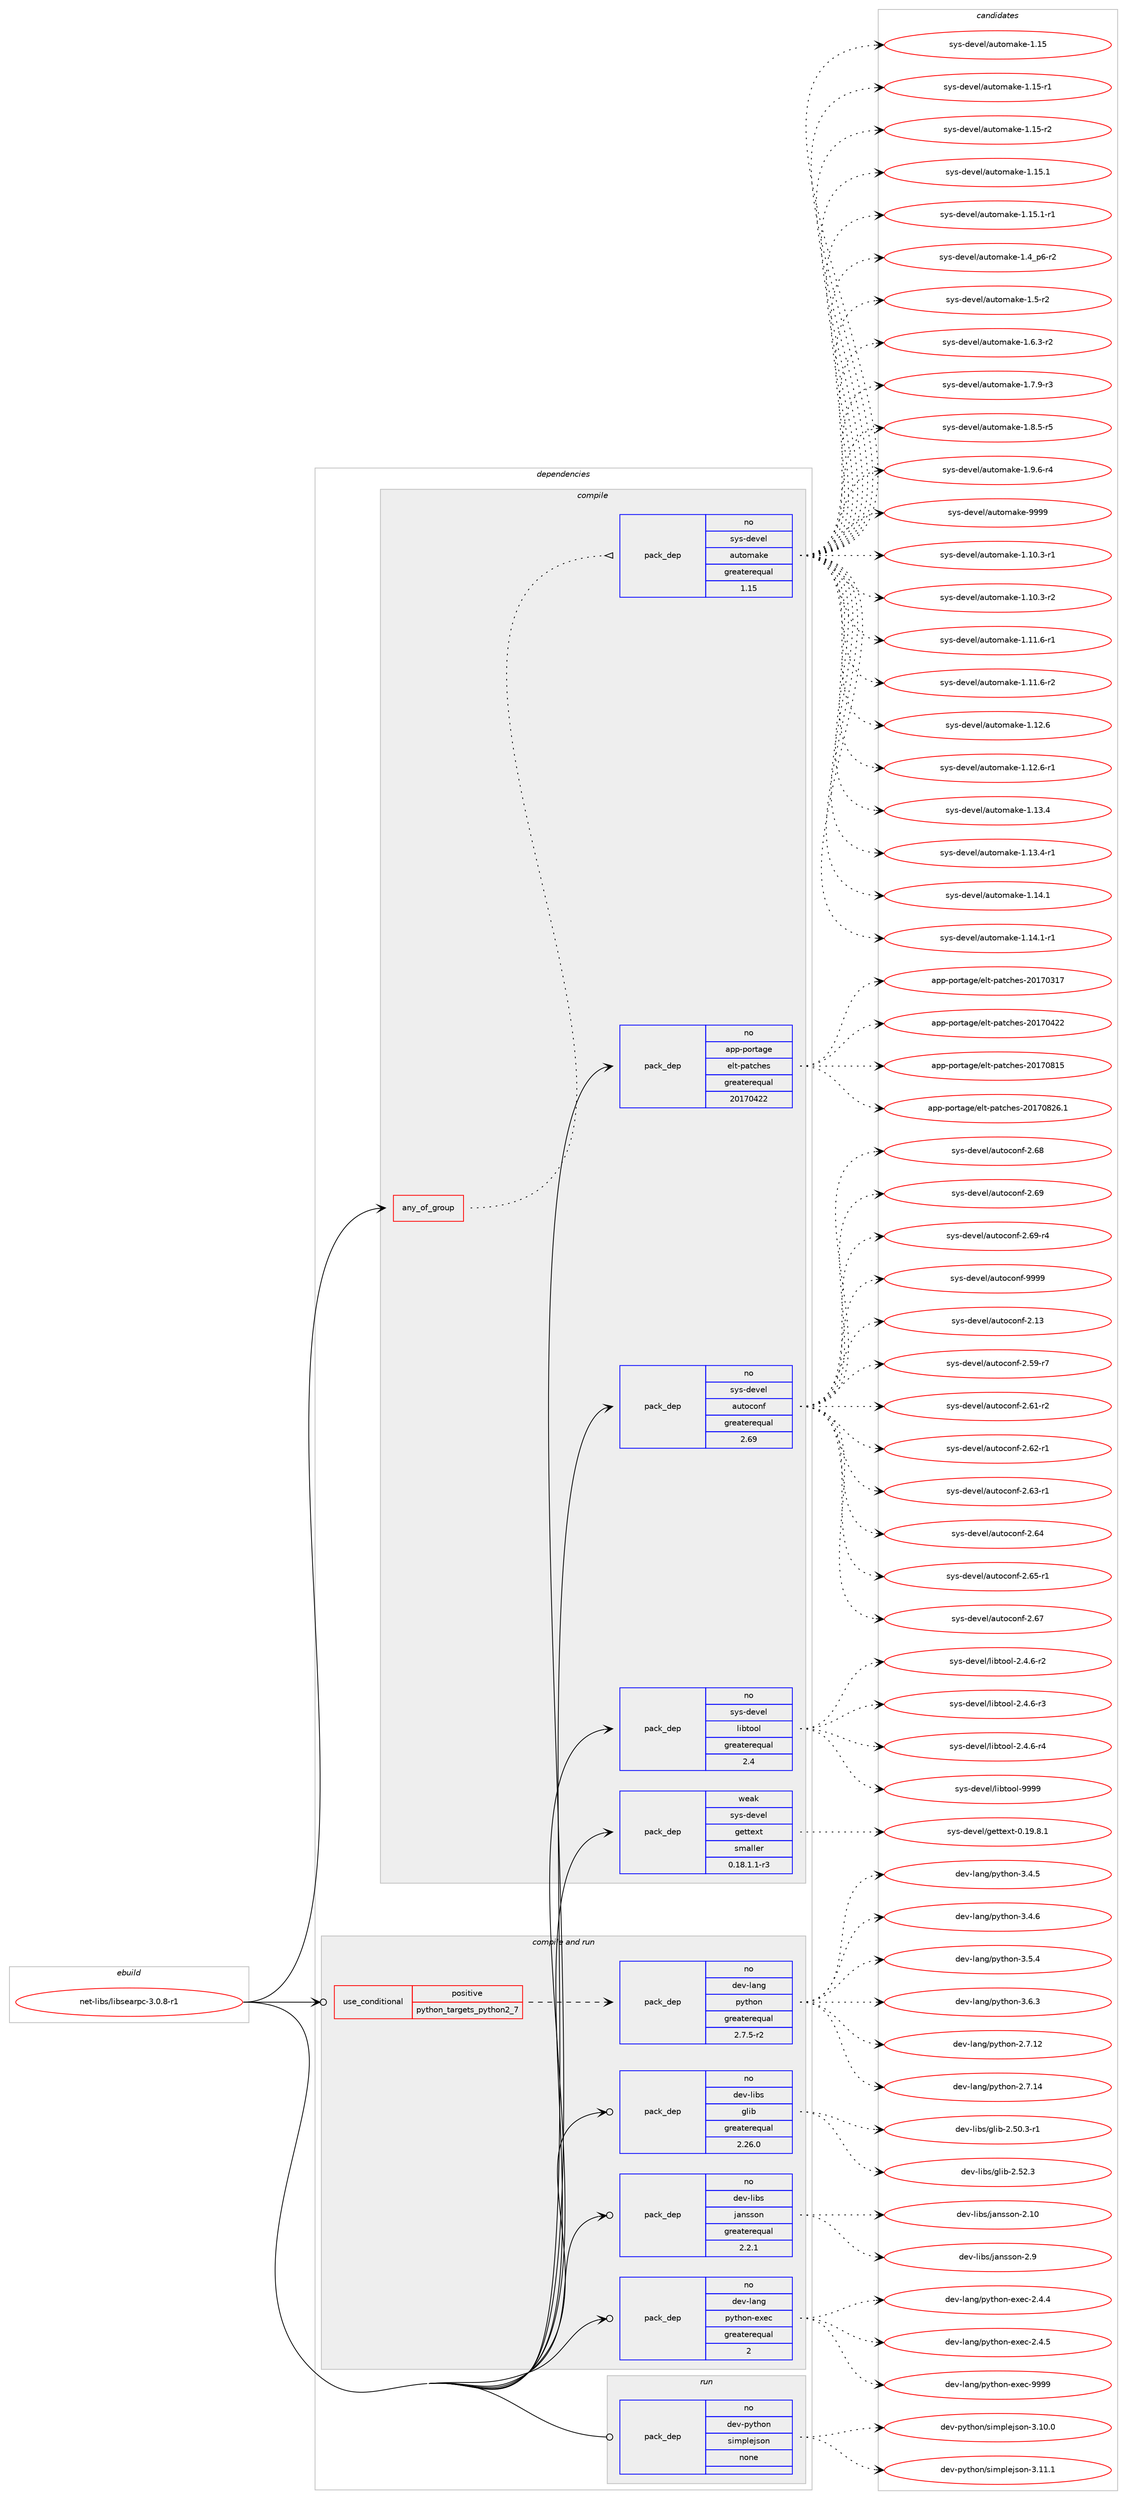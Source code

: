 digraph prolog {

# *************
# Graph options
# *************

newrank=true;
concentrate=true;
compound=true;
graph [rankdir=LR,fontname=Helvetica,fontsize=10,ranksep=1.5];#, ranksep=2.5, nodesep=0.2];
edge  [arrowhead=vee];
node  [fontname=Helvetica,fontsize=10];

# **********
# The ebuild
# **********

subgraph cluster_leftcol {
color=gray;
rank=same;
label=<<i>ebuild</i>>;
id [label="net-libs/libsearpc-3.0.8-r1", color=red, width=4, href="../net-libs/libsearpc-3.0.8-r1.svg"];
}

# ****************
# The dependencies
# ****************

subgraph cluster_midcol {
color=gray;
label=<<i>dependencies</i>>;
subgraph cluster_compile {
fillcolor="#eeeeee";
style=filled;
label=<<i>compile</i>>;
subgraph any6792 {
dependency417821 [label=<<TABLE BORDER="0" CELLBORDER="1" CELLSPACING="0" CELLPADDING="4"><TR><TD CELLPADDING="10">any_of_group</TD></TR></TABLE>>, shape=none, color=red];subgraph pack307522 {
dependency417822 [label=<<TABLE BORDER="0" CELLBORDER="1" CELLSPACING="0" CELLPADDING="4" WIDTH="220"><TR><TD ROWSPAN="6" CELLPADDING="30">pack_dep</TD></TR><TR><TD WIDTH="110">no</TD></TR><TR><TD>sys-devel</TD></TR><TR><TD>automake</TD></TR><TR><TD>greaterequal</TD></TR><TR><TD>1.15</TD></TR></TABLE>>, shape=none, color=blue];
}
dependency417821:e -> dependency417822:w [weight=20,style="dotted",arrowhead="oinv"];
}
id:e -> dependency417821:w [weight=20,style="solid",arrowhead="vee"];
subgraph pack307523 {
dependency417823 [label=<<TABLE BORDER="0" CELLBORDER="1" CELLSPACING="0" CELLPADDING="4" WIDTH="220"><TR><TD ROWSPAN="6" CELLPADDING="30">pack_dep</TD></TR><TR><TD WIDTH="110">no</TD></TR><TR><TD>app-portage</TD></TR><TR><TD>elt-patches</TD></TR><TR><TD>greaterequal</TD></TR><TR><TD>20170422</TD></TR></TABLE>>, shape=none, color=blue];
}
id:e -> dependency417823:w [weight=20,style="solid",arrowhead="vee"];
subgraph pack307524 {
dependency417824 [label=<<TABLE BORDER="0" CELLBORDER="1" CELLSPACING="0" CELLPADDING="4" WIDTH="220"><TR><TD ROWSPAN="6" CELLPADDING="30">pack_dep</TD></TR><TR><TD WIDTH="110">no</TD></TR><TR><TD>sys-devel</TD></TR><TR><TD>autoconf</TD></TR><TR><TD>greaterequal</TD></TR><TR><TD>2.69</TD></TR></TABLE>>, shape=none, color=blue];
}
id:e -> dependency417824:w [weight=20,style="solid",arrowhead="vee"];
subgraph pack307525 {
dependency417825 [label=<<TABLE BORDER="0" CELLBORDER="1" CELLSPACING="0" CELLPADDING="4" WIDTH="220"><TR><TD ROWSPAN="6" CELLPADDING="30">pack_dep</TD></TR><TR><TD WIDTH="110">no</TD></TR><TR><TD>sys-devel</TD></TR><TR><TD>libtool</TD></TR><TR><TD>greaterequal</TD></TR><TR><TD>2.4</TD></TR></TABLE>>, shape=none, color=blue];
}
id:e -> dependency417825:w [weight=20,style="solid",arrowhead="vee"];
subgraph pack307526 {
dependency417826 [label=<<TABLE BORDER="0" CELLBORDER="1" CELLSPACING="0" CELLPADDING="4" WIDTH="220"><TR><TD ROWSPAN="6" CELLPADDING="30">pack_dep</TD></TR><TR><TD WIDTH="110">weak</TD></TR><TR><TD>sys-devel</TD></TR><TR><TD>gettext</TD></TR><TR><TD>smaller</TD></TR><TR><TD>0.18.1.1-r3</TD></TR></TABLE>>, shape=none, color=blue];
}
id:e -> dependency417826:w [weight=20,style="solid",arrowhead="vee"];
}
subgraph cluster_compileandrun {
fillcolor="#eeeeee";
style=filled;
label=<<i>compile and run</i>>;
subgraph cond103315 {
dependency417827 [label=<<TABLE BORDER="0" CELLBORDER="1" CELLSPACING="0" CELLPADDING="4"><TR><TD ROWSPAN="3" CELLPADDING="10">use_conditional</TD></TR><TR><TD>positive</TD></TR><TR><TD>python_targets_python2_7</TD></TR></TABLE>>, shape=none, color=red];
subgraph pack307527 {
dependency417828 [label=<<TABLE BORDER="0" CELLBORDER="1" CELLSPACING="0" CELLPADDING="4" WIDTH="220"><TR><TD ROWSPAN="6" CELLPADDING="30">pack_dep</TD></TR><TR><TD WIDTH="110">no</TD></TR><TR><TD>dev-lang</TD></TR><TR><TD>python</TD></TR><TR><TD>greaterequal</TD></TR><TR><TD>2.7.5-r2</TD></TR></TABLE>>, shape=none, color=blue];
}
dependency417827:e -> dependency417828:w [weight=20,style="dashed",arrowhead="vee"];
}
id:e -> dependency417827:w [weight=20,style="solid",arrowhead="odotvee"];
subgraph pack307528 {
dependency417829 [label=<<TABLE BORDER="0" CELLBORDER="1" CELLSPACING="0" CELLPADDING="4" WIDTH="220"><TR><TD ROWSPAN="6" CELLPADDING="30">pack_dep</TD></TR><TR><TD WIDTH="110">no</TD></TR><TR><TD>dev-lang</TD></TR><TR><TD>python-exec</TD></TR><TR><TD>greaterequal</TD></TR><TR><TD>2</TD></TR></TABLE>>, shape=none, color=blue];
}
id:e -> dependency417829:w [weight=20,style="solid",arrowhead="odotvee"];
subgraph pack307529 {
dependency417830 [label=<<TABLE BORDER="0" CELLBORDER="1" CELLSPACING="0" CELLPADDING="4" WIDTH="220"><TR><TD ROWSPAN="6" CELLPADDING="30">pack_dep</TD></TR><TR><TD WIDTH="110">no</TD></TR><TR><TD>dev-libs</TD></TR><TR><TD>glib</TD></TR><TR><TD>greaterequal</TD></TR><TR><TD>2.26.0</TD></TR></TABLE>>, shape=none, color=blue];
}
id:e -> dependency417830:w [weight=20,style="solid",arrowhead="odotvee"];
subgraph pack307530 {
dependency417831 [label=<<TABLE BORDER="0" CELLBORDER="1" CELLSPACING="0" CELLPADDING="4" WIDTH="220"><TR><TD ROWSPAN="6" CELLPADDING="30">pack_dep</TD></TR><TR><TD WIDTH="110">no</TD></TR><TR><TD>dev-libs</TD></TR><TR><TD>jansson</TD></TR><TR><TD>greaterequal</TD></TR><TR><TD>2.2.1</TD></TR></TABLE>>, shape=none, color=blue];
}
id:e -> dependency417831:w [weight=20,style="solid",arrowhead="odotvee"];
}
subgraph cluster_run {
fillcolor="#eeeeee";
style=filled;
label=<<i>run</i>>;
subgraph pack307531 {
dependency417832 [label=<<TABLE BORDER="0" CELLBORDER="1" CELLSPACING="0" CELLPADDING="4" WIDTH="220"><TR><TD ROWSPAN="6" CELLPADDING="30">pack_dep</TD></TR><TR><TD WIDTH="110">no</TD></TR><TR><TD>dev-python</TD></TR><TR><TD>simplejson</TD></TR><TR><TD>none</TD></TR><TR><TD></TD></TR></TABLE>>, shape=none, color=blue];
}
id:e -> dependency417832:w [weight=20,style="solid",arrowhead="odot"];
}
}

# **************
# The candidates
# **************

subgraph cluster_choices {
rank=same;
color=gray;
label=<<i>candidates</i>>;

subgraph choice307522 {
color=black;
nodesep=1;
choice11512111545100101118101108479711711611110997107101454946494846514511449 [label="sys-devel/automake-1.10.3-r1", color=red, width=4,href="../sys-devel/automake-1.10.3-r1.svg"];
choice11512111545100101118101108479711711611110997107101454946494846514511450 [label="sys-devel/automake-1.10.3-r2", color=red, width=4,href="../sys-devel/automake-1.10.3-r2.svg"];
choice11512111545100101118101108479711711611110997107101454946494946544511449 [label="sys-devel/automake-1.11.6-r1", color=red, width=4,href="../sys-devel/automake-1.11.6-r1.svg"];
choice11512111545100101118101108479711711611110997107101454946494946544511450 [label="sys-devel/automake-1.11.6-r2", color=red, width=4,href="../sys-devel/automake-1.11.6-r2.svg"];
choice1151211154510010111810110847971171161111099710710145494649504654 [label="sys-devel/automake-1.12.6", color=red, width=4,href="../sys-devel/automake-1.12.6.svg"];
choice11512111545100101118101108479711711611110997107101454946495046544511449 [label="sys-devel/automake-1.12.6-r1", color=red, width=4,href="../sys-devel/automake-1.12.6-r1.svg"];
choice1151211154510010111810110847971171161111099710710145494649514652 [label="sys-devel/automake-1.13.4", color=red, width=4,href="../sys-devel/automake-1.13.4.svg"];
choice11512111545100101118101108479711711611110997107101454946495146524511449 [label="sys-devel/automake-1.13.4-r1", color=red, width=4,href="../sys-devel/automake-1.13.4-r1.svg"];
choice1151211154510010111810110847971171161111099710710145494649524649 [label="sys-devel/automake-1.14.1", color=red, width=4,href="../sys-devel/automake-1.14.1.svg"];
choice11512111545100101118101108479711711611110997107101454946495246494511449 [label="sys-devel/automake-1.14.1-r1", color=red, width=4,href="../sys-devel/automake-1.14.1-r1.svg"];
choice115121115451001011181011084797117116111109971071014549464953 [label="sys-devel/automake-1.15", color=red, width=4,href="../sys-devel/automake-1.15.svg"];
choice1151211154510010111810110847971171161111099710710145494649534511449 [label="sys-devel/automake-1.15-r1", color=red, width=4,href="../sys-devel/automake-1.15-r1.svg"];
choice1151211154510010111810110847971171161111099710710145494649534511450 [label="sys-devel/automake-1.15-r2", color=red, width=4,href="../sys-devel/automake-1.15-r2.svg"];
choice1151211154510010111810110847971171161111099710710145494649534649 [label="sys-devel/automake-1.15.1", color=red, width=4,href="../sys-devel/automake-1.15.1.svg"];
choice11512111545100101118101108479711711611110997107101454946495346494511449 [label="sys-devel/automake-1.15.1-r1", color=red, width=4,href="../sys-devel/automake-1.15.1-r1.svg"];
choice115121115451001011181011084797117116111109971071014549465295112544511450 [label="sys-devel/automake-1.4_p6-r2", color=red, width=4,href="../sys-devel/automake-1.4_p6-r2.svg"];
choice11512111545100101118101108479711711611110997107101454946534511450 [label="sys-devel/automake-1.5-r2", color=red, width=4,href="../sys-devel/automake-1.5-r2.svg"];
choice115121115451001011181011084797117116111109971071014549465446514511450 [label="sys-devel/automake-1.6.3-r2", color=red, width=4,href="../sys-devel/automake-1.6.3-r2.svg"];
choice115121115451001011181011084797117116111109971071014549465546574511451 [label="sys-devel/automake-1.7.9-r3", color=red, width=4,href="../sys-devel/automake-1.7.9-r3.svg"];
choice115121115451001011181011084797117116111109971071014549465646534511453 [label="sys-devel/automake-1.8.5-r5", color=red, width=4,href="../sys-devel/automake-1.8.5-r5.svg"];
choice115121115451001011181011084797117116111109971071014549465746544511452 [label="sys-devel/automake-1.9.6-r4", color=red, width=4,href="../sys-devel/automake-1.9.6-r4.svg"];
choice115121115451001011181011084797117116111109971071014557575757 [label="sys-devel/automake-9999", color=red, width=4,href="../sys-devel/automake-9999.svg"];
dependency417822:e -> choice11512111545100101118101108479711711611110997107101454946494846514511449:w [style=dotted,weight="100"];
dependency417822:e -> choice11512111545100101118101108479711711611110997107101454946494846514511450:w [style=dotted,weight="100"];
dependency417822:e -> choice11512111545100101118101108479711711611110997107101454946494946544511449:w [style=dotted,weight="100"];
dependency417822:e -> choice11512111545100101118101108479711711611110997107101454946494946544511450:w [style=dotted,weight="100"];
dependency417822:e -> choice1151211154510010111810110847971171161111099710710145494649504654:w [style=dotted,weight="100"];
dependency417822:e -> choice11512111545100101118101108479711711611110997107101454946495046544511449:w [style=dotted,weight="100"];
dependency417822:e -> choice1151211154510010111810110847971171161111099710710145494649514652:w [style=dotted,weight="100"];
dependency417822:e -> choice11512111545100101118101108479711711611110997107101454946495146524511449:w [style=dotted,weight="100"];
dependency417822:e -> choice1151211154510010111810110847971171161111099710710145494649524649:w [style=dotted,weight="100"];
dependency417822:e -> choice11512111545100101118101108479711711611110997107101454946495246494511449:w [style=dotted,weight="100"];
dependency417822:e -> choice115121115451001011181011084797117116111109971071014549464953:w [style=dotted,weight="100"];
dependency417822:e -> choice1151211154510010111810110847971171161111099710710145494649534511449:w [style=dotted,weight="100"];
dependency417822:e -> choice1151211154510010111810110847971171161111099710710145494649534511450:w [style=dotted,weight="100"];
dependency417822:e -> choice1151211154510010111810110847971171161111099710710145494649534649:w [style=dotted,weight="100"];
dependency417822:e -> choice11512111545100101118101108479711711611110997107101454946495346494511449:w [style=dotted,weight="100"];
dependency417822:e -> choice115121115451001011181011084797117116111109971071014549465295112544511450:w [style=dotted,weight="100"];
dependency417822:e -> choice11512111545100101118101108479711711611110997107101454946534511450:w [style=dotted,weight="100"];
dependency417822:e -> choice115121115451001011181011084797117116111109971071014549465446514511450:w [style=dotted,weight="100"];
dependency417822:e -> choice115121115451001011181011084797117116111109971071014549465546574511451:w [style=dotted,weight="100"];
dependency417822:e -> choice115121115451001011181011084797117116111109971071014549465646534511453:w [style=dotted,weight="100"];
dependency417822:e -> choice115121115451001011181011084797117116111109971071014549465746544511452:w [style=dotted,weight="100"];
dependency417822:e -> choice115121115451001011181011084797117116111109971071014557575757:w [style=dotted,weight="100"];
}
subgraph choice307523 {
color=black;
nodesep=1;
choice97112112451121111141169710310147101108116451129711699104101115455048495548514955 [label="app-portage/elt-patches-20170317", color=red, width=4,href="../app-portage/elt-patches-20170317.svg"];
choice97112112451121111141169710310147101108116451129711699104101115455048495548525050 [label="app-portage/elt-patches-20170422", color=red, width=4,href="../app-portage/elt-patches-20170422.svg"];
choice97112112451121111141169710310147101108116451129711699104101115455048495548564953 [label="app-portage/elt-patches-20170815", color=red, width=4,href="../app-portage/elt-patches-20170815.svg"];
choice971121124511211111411697103101471011081164511297116991041011154550484955485650544649 [label="app-portage/elt-patches-20170826.1", color=red, width=4,href="../app-portage/elt-patches-20170826.1.svg"];
dependency417823:e -> choice97112112451121111141169710310147101108116451129711699104101115455048495548514955:w [style=dotted,weight="100"];
dependency417823:e -> choice97112112451121111141169710310147101108116451129711699104101115455048495548525050:w [style=dotted,weight="100"];
dependency417823:e -> choice97112112451121111141169710310147101108116451129711699104101115455048495548564953:w [style=dotted,weight="100"];
dependency417823:e -> choice971121124511211111411697103101471011081164511297116991041011154550484955485650544649:w [style=dotted,weight="100"];
}
subgraph choice307524 {
color=black;
nodesep=1;
choice115121115451001011181011084797117116111991111101024550464951 [label="sys-devel/autoconf-2.13", color=red, width=4,href="../sys-devel/autoconf-2.13.svg"];
choice1151211154510010111810110847971171161119911111010245504653574511455 [label="sys-devel/autoconf-2.59-r7", color=red, width=4,href="../sys-devel/autoconf-2.59-r7.svg"];
choice1151211154510010111810110847971171161119911111010245504654494511450 [label="sys-devel/autoconf-2.61-r2", color=red, width=4,href="../sys-devel/autoconf-2.61-r2.svg"];
choice1151211154510010111810110847971171161119911111010245504654504511449 [label="sys-devel/autoconf-2.62-r1", color=red, width=4,href="../sys-devel/autoconf-2.62-r1.svg"];
choice1151211154510010111810110847971171161119911111010245504654514511449 [label="sys-devel/autoconf-2.63-r1", color=red, width=4,href="../sys-devel/autoconf-2.63-r1.svg"];
choice115121115451001011181011084797117116111991111101024550465452 [label="sys-devel/autoconf-2.64", color=red, width=4,href="../sys-devel/autoconf-2.64.svg"];
choice1151211154510010111810110847971171161119911111010245504654534511449 [label="sys-devel/autoconf-2.65-r1", color=red, width=4,href="../sys-devel/autoconf-2.65-r1.svg"];
choice115121115451001011181011084797117116111991111101024550465455 [label="sys-devel/autoconf-2.67", color=red, width=4,href="../sys-devel/autoconf-2.67.svg"];
choice115121115451001011181011084797117116111991111101024550465456 [label="sys-devel/autoconf-2.68", color=red, width=4,href="../sys-devel/autoconf-2.68.svg"];
choice115121115451001011181011084797117116111991111101024550465457 [label="sys-devel/autoconf-2.69", color=red, width=4,href="../sys-devel/autoconf-2.69.svg"];
choice1151211154510010111810110847971171161119911111010245504654574511452 [label="sys-devel/autoconf-2.69-r4", color=red, width=4,href="../sys-devel/autoconf-2.69-r4.svg"];
choice115121115451001011181011084797117116111991111101024557575757 [label="sys-devel/autoconf-9999", color=red, width=4,href="../sys-devel/autoconf-9999.svg"];
dependency417824:e -> choice115121115451001011181011084797117116111991111101024550464951:w [style=dotted,weight="100"];
dependency417824:e -> choice1151211154510010111810110847971171161119911111010245504653574511455:w [style=dotted,weight="100"];
dependency417824:e -> choice1151211154510010111810110847971171161119911111010245504654494511450:w [style=dotted,weight="100"];
dependency417824:e -> choice1151211154510010111810110847971171161119911111010245504654504511449:w [style=dotted,weight="100"];
dependency417824:e -> choice1151211154510010111810110847971171161119911111010245504654514511449:w [style=dotted,weight="100"];
dependency417824:e -> choice115121115451001011181011084797117116111991111101024550465452:w [style=dotted,weight="100"];
dependency417824:e -> choice1151211154510010111810110847971171161119911111010245504654534511449:w [style=dotted,weight="100"];
dependency417824:e -> choice115121115451001011181011084797117116111991111101024550465455:w [style=dotted,weight="100"];
dependency417824:e -> choice115121115451001011181011084797117116111991111101024550465456:w [style=dotted,weight="100"];
dependency417824:e -> choice115121115451001011181011084797117116111991111101024550465457:w [style=dotted,weight="100"];
dependency417824:e -> choice1151211154510010111810110847971171161119911111010245504654574511452:w [style=dotted,weight="100"];
dependency417824:e -> choice115121115451001011181011084797117116111991111101024557575757:w [style=dotted,weight="100"];
}
subgraph choice307525 {
color=black;
nodesep=1;
choice1151211154510010111810110847108105981161111111084550465246544511450 [label="sys-devel/libtool-2.4.6-r2", color=red, width=4,href="../sys-devel/libtool-2.4.6-r2.svg"];
choice1151211154510010111810110847108105981161111111084550465246544511451 [label="sys-devel/libtool-2.4.6-r3", color=red, width=4,href="../sys-devel/libtool-2.4.6-r3.svg"];
choice1151211154510010111810110847108105981161111111084550465246544511452 [label="sys-devel/libtool-2.4.6-r4", color=red, width=4,href="../sys-devel/libtool-2.4.6-r4.svg"];
choice1151211154510010111810110847108105981161111111084557575757 [label="sys-devel/libtool-9999", color=red, width=4,href="../sys-devel/libtool-9999.svg"];
dependency417825:e -> choice1151211154510010111810110847108105981161111111084550465246544511450:w [style=dotted,weight="100"];
dependency417825:e -> choice1151211154510010111810110847108105981161111111084550465246544511451:w [style=dotted,weight="100"];
dependency417825:e -> choice1151211154510010111810110847108105981161111111084550465246544511452:w [style=dotted,weight="100"];
dependency417825:e -> choice1151211154510010111810110847108105981161111111084557575757:w [style=dotted,weight="100"];
}
subgraph choice307526 {
color=black;
nodesep=1;
choice1151211154510010111810110847103101116116101120116454846495746564649 [label="sys-devel/gettext-0.19.8.1", color=red, width=4,href="../sys-devel/gettext-0.19.8.1.svg"];
dependency417826:e -> choice1151211154510010111810110847103101116116101120116454846495746564649:w [style=dotted,weight="100"];
}
subgraph choice307527 {
color=black;
nodesep=1;
choice10010111845108971101034711212111610411111045504655464950 [label="dev-lang/python-2.7.12", color=red, width=4,href="../dev-lang/python-2.7.12.svg"];
choice10010111845108971101034711212111610411111045504655464952 [label="dev-lang/python-2.7.14", color=red, width=4,href="../dev-lang/python-2.7.14.svg"];
choice100101118451089711010347112121116104111110455146524653 [label="dev-lang/python-3.4.5", color=red, width=4,href="../dev-lang/python-3.4.5.svg"];
choice100101118451089711010347112121116104111110455146524654 [label="dev-lang/python-3.4.6", color=red, width=4,href="../dev-lang/python-3.4.6.svg"];
choice100101118451089711010347112121116104111110455146534652 [label="dev-lang/python-3.5.4", color=red, width=4,href="../dev-lang/python-3.5.4.svg"];
choice100101118451089711010347112121116104111110455146544651 [label="dev-lang/python-3.6.3", color=red, width=4,href="../dev-lang/python-3.6.3.svg"];
dependency417828:e -> choice10010111845108971101034711212111610411111045504655464950:w [style=dotted,weight="100"];
dependency417828:e -> choice10010111845108971101034711212111610411111045504655464952:w [style=dotted,weight="100"];
dependency417828:e -> choice100101118451089711010347112121116104111110455146524653:w [style=dotted,weight="100"];
dependency417828:e -> choice100101118451089711010347112121116104111110455146524654:w [style=dotted,weight="100"];
dependency417828:e -> choice100101118451089711010347112121116104111110455146534652:w [style=dotted,weight="100"];
dependency417828:e -> choice100101118451089711010347112121116104111110455146544651:w [style=dotted,weight="100"];
}
subgraph choice307528 {
color=black;
nodesep=1;
choice1001011184510897110103471121211161041111104510112010199455046524652 [label="dev-lang/python-exec-2.4.4", color=red, width=4,href="../dev-lang/python-exec-2.4.4.svg"];
choice1001011184510897110103471121211161041111104510112010199455046524653 [label="dev-lang/python-exec-2.4.5", color=red, width=4,href="../dev-lang/python-exec-2.4.5.svg"];
choice10010111845108971101034711212111610411111045101120101994557575757 [label="dev-lang/python-exec-9999", color=red, width=4,href="../dev-lang/python-exec-9999.svg"];
dependency417829:e -> choice1001011184510897110103471121211161041111104510112010199455046524652:w [style=dotted,weight="100"];
dependency417829:e -> choice1001011184510897110103471121211161041111104510112010199455046524653:w [style=dotted,weight="100"];
dependency417829:e -> choice10010111845108971101034711212111610411111045101120101994557575757:w [style=dotted,weight="100"];
}
subgraph choice307529 {
color=black;
nodesep=1;
choice10010111845108105981154710310810598455046534846514511449 [label="dev-libs/glib-2.50.3-r1", color=red, width=4,href="../dev-libs/glib-2.50.3-r1.svg"];
choice1001011184510810598115471031081059845504653504651 [label="dev-libs/glib-2.52.3", color=red, width=4,href="../dev-libs/glib-2.52.3.svg"];
dependency417830:e -> choice10010111845108105981154710310810598455046534846514511449:w [style=dotted,weight="100"];
dependency417830:e -> choice1001011184510810598115471031081059845504653504651:w [style=dotted,weight="100"];
}
subgraph choice307530 {
color=black;
nodesep=1;
choice100101118451081059811547106971101151151111104550464948 [label="dev-libs/jansson-2.10", color=red, width=4,href="../dev-libs/jansson-2.10.svg"];
choice1001011184510810598115471069711011511511111045504657 [label="dev-libs/jansson-2.9", color=red, width=4,href="../dev-libs/jansson-2.9.svg"];
dependency417831:e -> choice100101118451081059811547106971101151151111104550464948:w [style=dotted,weight="100"];
dependency417831:e -> choice1001011184510810598115471069711011511511111045504657:w [style=dotted,weight="100"];
}
subgraph choice307531 {
color=black;
nodesep=1;
choice100101118451121211161041111104711510510911210810110611511111045514649484648 [label="dev-python/simplejson-3.10.0", color=red, width=4,href="../dev-python/simplejson-3.10.0.svg"];
choice100101118451121211161041111104711510510911210810110611511111045514649494649 [label="dev-python/simplejson-3.11.1", color=red, width=4,href="../dev-python/simplejson-3.11.1.svg"];
dependency417832:e -> choice100101118451121211161041111104711510510911210810110611511111045514649484648:w [style=dotted,weight="100"];
dependency417832:e -> choice100101118451121211161041111104711510510911210810110611511111045514649494649:w [style=dotted,weight="100"];
}
}

}
